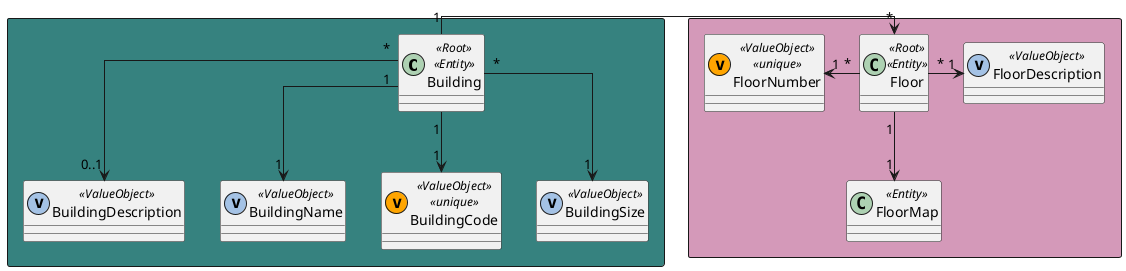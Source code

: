 @startuml

skinparam linetype ortho


rectangle #36827F{
class Building  << Root >> << Entity >>
class BuildingDescription  << (v,#A4C2E5) ValueObject >>
class BuildingName  << (v,#A4C2E5) ValueObject >>
class BuildingCode  << (v,orange) ValueObject >> << unique >>
class BuildingSize  << (v,#A4C2E5) ValueObject >>
}

rectangle #D499B9{
class Floor  << Root >> << Entity >>
class FloorNumber  << (v,orange) ValueObject >> << unique >>
class FloorDescription  << (v,#A4C2E5) ValueObject >>
class FloorMap  << Entity >>

}

Building "1"->"*" Floor
Building "*"-->"0..1" BuildingDescription
Building "1"-->"1" BuildingName
Building "*"-->"1" BuildingSize
Building "1"-->"1" BuildingCode


Floor "1"-d->"1" FloorMap
Floor "*"-u>"1" FloorNumber
Floor "*"->"1" FloorDescription


@enduml
